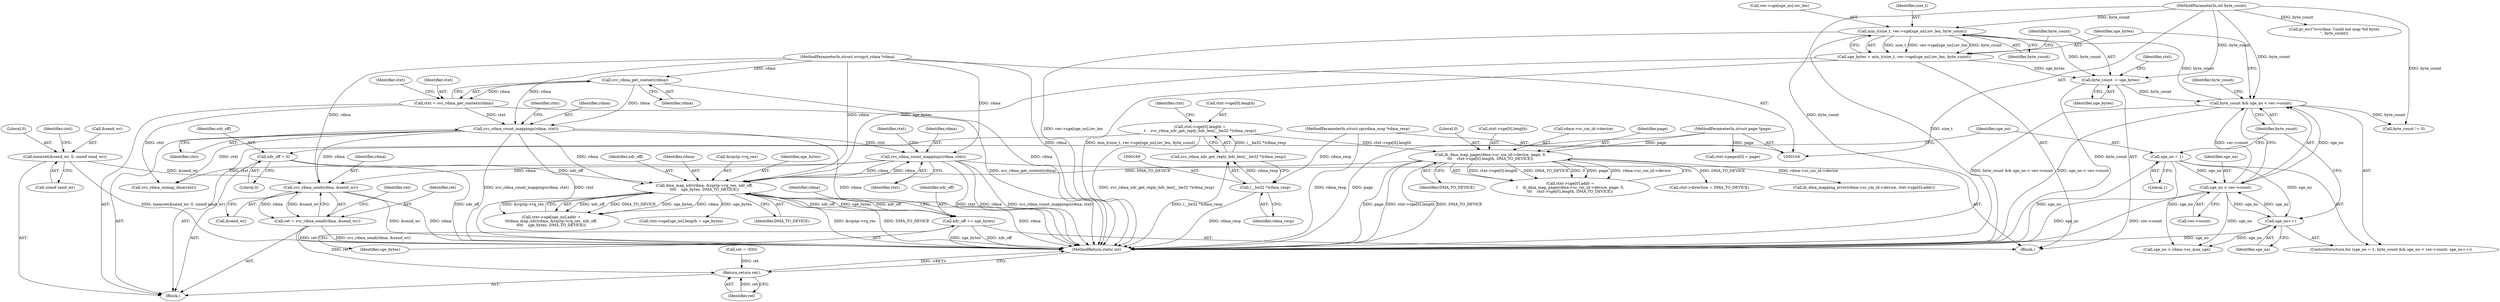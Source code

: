 digraph "1_linux_c70422f760c120480fee4de6c38804c72aa26bc1_32@API" {
"1000443" [label="(Call,svc_rdma_send(rdma, &send_wr))"];
"1000285" [label="(Call,svc_rdma_count_mappings(rdma, ctxt))"];
"1000258" [label="(Call,dma_map_xdr(rdma, &rqstp->rq_res, xdr_off,\n\t\t\t\t    sge_bytes, DMA_TO_DEVICE))"];
"1000210" [label="(Call,svc_rdma_count_mappings(rdma, ctxt))"];
"1000127" [label="(Call,svc_rdma_get_context(rdma))"];
"1000105" [label="(MethodParameterIn,struct svcxprt_rdma *rdma)"];
"1000125" [label="(Call,ctxt = svc_rdma_get_context(rdma))"];
"1000218" [label="(Call,xdr_off = 0)"];
"1000267" [label="(Call,xdr_off += sge_bytes)"];
"1000235" [label="(Call,sge_bytes = min_t(size_t, vec->sge[sge_no].iov_len, byte_count))"];
"1000237" [label="(Call,min_t(size_t, vec->sge[sge_no].iov_len, byte_count))"];
"1000225" [label="(Call,byte_count && sge_no < vec->count)"];
"1000247" [label="(Call,byte_count -= sge_bytes)"];
"1000110" [label="(MethodParameterIn,int byte_count)"];
"1000227" [label="(Call,sge_no < vec->count)"];
"1000222" [label="(Call,sge_no = 1)"];
"1000232" [label="(Call,sge_no++)"];
"1000179" [label="(Call,ib_dma_map_page(rdma->sc_cm_id->device, page, 0,\n\t\t\t    ctxt->sge[0].length, DMA_TO_DEVICE))"];
"1000107" [label="(MethodParameterIn,struct page *page)"];
"1000159" [label="(Call,ctxt->sge[0].length =\n\t    svc_rdma_xdr_get_reply_hdr_len((__be32 *)rdma_resp))"];
"1000167" [label="(Call,svc_rdma_xdr_get_reply_hdr_len((__be32 *)rdma_resp))"];
"1000168" [label="(Call,(__be32 *)rdma_resp)"];
"1000108" [label="(MethodParameterIn,struct rpcrdma_msg *rdma_resp)"];
"1000382" [label="(Call,memset(&send_wr, 0, sizeof send_wr))"];
"1000441" [label="(Call,ret = svc_rdma_send(rdma, &send_wr))"];
"1000458" [label="(Return,return ret;)"];
"1000441" [label="(Call,ret = svc_rdma_send(rdma, &send_wr))"];
"1000219" [label="(Identifier,xdr_off)"];
"1000264" [label="(Identifier,xdr_off)"];
"1000211" [label="(Identifier,rdma)"];
"1000246" [label="(Identifier,byte_count)"];
"1000160" [label="(Call,ctxt->sge[0].length)"];
"1000105" [label="(MethodParameterIn,struct svcxprt_rdma *rdma)"];
"1000224" [label="(Literal,1)"];
"1000167" [label="(Call,svc_rdma_xdr_get_reply_hdr_len((__be32 *)rdma_resp))"];
"1000210" [label="(Call,svc_rdma_count_mappings(rdma, ctxt))"];
"1000134" [label="(Call,ctxt->pages[0] = page)"];
"1000453" [label="(Call,svc_rdma_unmap_dma(ctxt))"];
"1000448" [label="(Identifier,ret)"];
"1000126" [label="(Identifier,ctxt)"];
"1000315" [label="(Call,pr_err(\"svcrdma: Could not map %d bytes\n\", byte_count))"];
"1000128" [label="(Identifier,rdma)"];
"1000458" [label="(Return,return ret;)"];
"1000107" [label="(MethodParameterIn,struct page *page)"];
"1000444" [label="(Identifier,rdma)"];
"1000225" [label="(Call,byte_count && sge_no < vec->count)"];
"1000285" [label="(Call,svc_rdma_count_mappings(rdma, ctxt))"];
"1000112" [label="(Block,)"];
"1000250" [label="(Call,ctxt->sge[sge_no].addr =\n\t\t\tdma_map_xdr(rdma, &rqstp->rq_res, xdr_off,\n\t\t\t\t    sge_bytes, DMA_TO_DEVICE))"];
"1000179" [label="(Call,ib_dma_map_page(rdma->sc_cm_id->device, page, 0,\n\t\t\t    ctxt->sge[0].length, DMA_TO_DEVICE))"];
"1000460" [label="(MethodReturn,static int)"];
"1000269" [label="(Identifier,sge_bytes)"];
"1000311" [label="(Call,byte_count != 0)"];
"1000235" [label="(Call,sge_bytes = min_t(size_t, vec->sge[sge_no].iov_len, byte_count))"];
"1000212" [label="(Identifier,ctxt)"];
"1000125" [label="(Call,ctxt = svc_rdma_get_context(rdma))"];
"1000312" [label="(Identifier,byte_count)"];
"1000226" [label="(Identifier,byte_count)"];
"1000186" [label="(Literal,0)"];
"1000110" [label="(MethodParameterIn,int byte_count)"];
"1000301" [label="(Call,ctxt->sge[sge_no].length = sge_bytes)"];
"1000287" [label="(Identifier,ctxt)"];
"1000382" [label="(Call,memset(&send_wr, 0, sizeof send_wr))"];
"1000248" [label="(Identifier,byte_count)"];
"1000259" [label="(Identifier,rdma)"];
"1000121" [label="(Call,ret = -EIO)"];
"1000108" [label="(MethodParameterIn,struct rpcrdma_msg *rdma_resp)"];
"1000194" [label="(Identifier,DMA_TO_DEVICE)"];
"1000445" [label="(Call,&send_wr)"];
"1000385" [label="(Literal,0)"];
"1000267" [label="(Call,xdr_off += sge_bytes)"];
"1000274" [label="(Identifier,rdma)"];
"1000232" [label="(Call,sge_no++)"];
"1000254" [label="(Identifier,ctxt)"];
"1000286" [label="(Identifier,rdma)"];
"1000159" [label="(Call,ctxt->sge[0].length =\n\t    svc_rdma_xdr_get_reply_hdr_len((__be32 *)rdma_resp))"];
"1000266" [label="(Identifier,DMA_TO_DEVICE)"];
"1000171" [label="(Call,ctxt->sge[0].addr =\n\t    ib_dma_map_page(rdma->sc_cm_id->device, page, 0,\n\t\t\t    ctxt->sge[0].length, DMA_TO_DEVICE))"];
"1000247" [label="(Call,byte_count -= sge_bytes)"];
"1000237" [label="(Call,min_t(size_t, vec->sge[sge_no].iov_len, byte_count))"];
"1000292" [label="(Identifier,ctxt)"];
"1000260" [label="(Call,&rqstp->rq_res)"];
"1000215" [label="(Identifier,ctxt)"];
"1000168" [label="(Call,(__be32 *)rdma_resp)"];
"1000222" [label="(Call,sge_no = 1)"];
"1000187" [label="(Call,ctxt->sge[0].length)"];
"1000227" [label="(Call,sge_no < vec->count)"];
"1000372" [label="(Call,sge_no > rdma->sc_max_sge)"];
"1000127" [label="(Call,svc_rdma_get_context(rdma))"];
"1000239" [label="(Call,vec->sge[sge_no].iov_len)"];
"1000221" [label="(ControlStructure,for (sge_no = 1; byte_count && sge_no < vec->count; sge_no++))"];
"1000459" [label="(Identifier,ret)"];
"1000443" [label="(Call,svc_rdma_send(rdma, &send_wr))"];
"1000218" [label="(Call,xdr_off = 0)"];
"1000386" [label="(Call,sizeof send_wr)"];
"1000213" [label="(Call,ctxt->direction = DMA_TO_DEVICE)"];
"1000175" [label="(Identifier,ctxt)"];
"1000170" [label="(Identifier,rdma_resp)"];
"1000265" [label="(Identifier,sge_bytes)"];
"1000268" [label="(Identifier,xdr_off)"];
"1000258" [label="(Call,dma_map_xdr(rdma, &rqstp->rq_res, xdr_off,\n\t\t\t\t    sge_bytes, DMA_TO_DEVICE))"];
"1000180" [label="(Call,rdma->sc_cm_id->device)"];
"1000220" [label="(Literal,0)"];
"1000185" [label="(Identifier,page)"];
"1000442" [label="(Identifier,ret)"];
"1000236" [label="(Identifier,sge_bytes)"];
"1000233" [label="(Identifier,sge_no)"];
"1000391" [label="(Identifier,ctxt)"];
"1000383" [label="(Call,&send_wr)"];
"1000228" [label="(Identifier,sge_no)"];
"1000196" [label="(Call,ib_dma_mapping_error(rdma->sc_cm_id->device, ctxt->sge[0].addr))"];
"1000223" [label="(Identifier,sge_no)"];
"1000238" [label="(Identifier,size_t)"];
"1000131" [label="(Identifier,ctxt)"];
"1000234" [label="(Block,)"];
"1000249" [label="(Identifier,sge_bytes)"];
"1000229" [label="(Call,vec->count)"];
"1000443" -> "1000441"  [label="AST: "];
"1000443" -> "1000445"  [label="CFG: "];
"1000444" -> "1000443"  [label="AST: "];
"1000445" -> "1000443"  [label="AST: "];
"1000441" -> "1000443"  [label="CFG: "];
"1000443" -> "1000460"  [label="DDG: &send_wr"];
"1000443" -> "1000460"  [label="DDG: rdma"];
"1000443" -> "1000441"  [label="DDG: rdma"];
"1000443" -> "1000441"  [label="DDG: &send_wr"];
"1000285" -> "1000443"  [label="DDG: rdma"];
"1000210" -> "1000443"  [label="DDG: rdma"];
"1000105" -> "1000443"  [label="DDG: rdma"];
"1000382" -> "1000443"  [label="DDG: &send_wr"];
"1000285" -> "1000234"  [label="AST: "];
"1000285" -> "1000287"  [label="CFG: "];
"1000286" -> "1000285"  [label="AST: "];
"1000287" -> "1000285"  [label="AST: "];
"1000292" -> "1000285"  [label="CFG: "];
"1000285" -> "1000460"  [label="DDG: rdma"];
"1000285" -> "1000460"  [label="DDG: svc_rdma_count_mappings(rdma, ctxt)"];
"1000285" -> "1000460"  [label="DDG: ctxt"];
"1000285" -> "1000258"  [label="DDG: rdma"];
"1000258" -> "1000285"  [label="DDG: rdma"];
"1000105" -> "1000285"  [label="DDG: rdma"];
"1000210" -> "1000285"  [label="DDG: ctxt"];
"1000285" -> "1000453"  [label="DDG: ctxt"];
"1000258" -> "1000250"  [label="AST: "];
"1000258" -> "1000266"  [label="CFG: "];
"1000259" -> "1000258"  [label="AST: "];
"1000260" -> "1000258"  [label="AST: "];
"1000264" -> "1000258"  [label="AST: "];
"1000265" -> "1000258"  [label="AST: "];
"1000266" -> "1000258"  [label="AST: "];
"1000250" -> "1000258"  [label="CFG: "];
"1000258" -> "1000460"  [label="DDG: rdma"];
"1000258" -> "1000460"  [label="DDG: &rqstp->rq_res"];
"1000258" -> "1000460"  [label="DDG: DMA_TO_DEVICE"];
"1000258" -> "1000250"  [label="DDG: xdr_off"];
"1000258" -> "1000250"  [label="DDG: DMA_TO_DEVICE"];
"1000258" -> "1000250"  [label="DDG: sge_bytes"];
"1000258" -> "1000250"  [label="DDG: rdma"];
"1000258" -> "1000250"  [label="DDG: &rqstp->rq_res"];
"1000210" -> "1000258"  [label="DDG: rdma"];
"1000105" -> "1000258"  [label="DDG: rdma"];
"1000218" -> "1000258"  [label="DDG: xdr_off"];
"1000267" -> "1000258"  [label="DDG: xdr_off"];
"1000235" -> "1000258"  [label="DDG: sge_bytes"];
"1000179" -> "1000258"  [label="DDG: DMA_TO_DEVICE"];
"1000258" -> "1000267"  [label="DDG: sge_bytes"];
"1000258" -> "1000267"  [label="DDG: xdr_off"];
"1000258" -> "1000301"  [label="DDG: sge_bytes"];
"1000210" -> "1000112"  [label="AST: "];
"1000210" -> "1000212"  [label="CFG: "];
"1000211" -> "1000210"  [label="AST: "];
"1000212" -> "1000210"  [label="AST: "];
"1000215" -> "1000210"  [label="CFG: "];
"1000210" -> "1000460"  [label="DDG: svc_rdma_count_mappings(rdma, ctxt)"];
"1000210" -> "1000460"  [label="DDG: ctxt"];
"1000210" -> "1000460"  [label="DDG: rdma"];
"1000127" -> "1000210"  [label="DDG: rdma"];
"1000105" -> "1000210"  [label="DDG: rdma"];
"1000125" -> "1000210"  [label="DDG: ctxt"];
"1000210" -> "1000453"  [label="DDG: ctxt"];
"1000127" -> "1000125"  [label="AST: "];
"1000127" -> "1000128"  [label="CFG: "];
"1000128" -> "1000127"  [label="AST: "];
"1000125" -> "1000127"  [label="CFG: "];
"1000127" -> "1000460"  [label="DDG: rdma"];
"1000127" -> "1000125"  [label="DDG: rdma"];
"1000105" -> "1000127"  [label="DDG: rdma"];
"1000105" -> "1000104"  [label="AST: "];
"1000105" -> "1000460"  [label="DDG: rdma"];
"1000125" -> "1000112"  [label="AST: "];
"1000126" -> "1000125"  [label="AST: "];
"1000131" -> "1000125"  [label="CFG: "];
"1000125" -> "1000460"  [label="DDG: svc_rdma_get_context(rdma)"];
"1000125" -> "1000453"  [label="DDG: ctxt"];
"1000218" -> "1000112"  [label="AST: "];
"1000218" -> "1000220"  [label="CFG: "];
"1000219" -> "1000218"  [label="AST: "];
"1000220" -> "1000218"  [label="AST: "];
"1000223" -> "1000218"  [label="CFG: "];
"1000218" -> "1000460"  [label="DDG: xdr_off"];
"1000267" -> "1000234"  [label="AST: "];
"1000267" -> "1000269"  [label="CFG: "];
"1000268" -> "1000267"  [label="AST: "];
"1000269" -> "1000267"  [label="AST: "];
"1000274" -> "1000267"  [label="CFG: "];
"1000267" -> "1000460"  [label="DDG: sge_bytes"];
"1000267" -> "1000460"  [label="DDG: xdr_off"];
"1000235" -> "1000234"  [label="AST: "];
"1000235" -> "1000237"  [label="CFG: "];
"1000236" -> "1000235"  [label="AST: "];
"1000237" -> "1000235"  [label="AST: "];
"1000248" -> "1000235"  [label="CFG: "];
"1000235" -> "1000460"  [label="DDG: min_t(size_t, vec->sge[sge_no].iov_len, byte_count)"];
"1000237" -> "1000235"  [label="DDG: size_t"];
"1000237" -> "1000235"  [label="DDG: vec->sge[sge_no].iov_len"];
"1000237" -> "1000235"  [label="DDG: byte_count"];
"1000235" -> "1000247"  [label="DDG: sge_bytes"];
"1000237" -> "1000246"  [label="CFG: "];
"1000238" -> "1000237"  [label="AST: "];
"1000239" -> "1000237"  [label="AST: "];
"1000246" -> "1000237"  [label="AST: "];
"1000237" -> "1000460"  [label="DDG: vec->sge[sge_no].iov_len"];
"1000237" -> "1000460"  [label="DDG: size_t"];
"1000225" -> "1000237"  [label="DDG: byte_count"];
"1000110" -> "1000237"  [label="DDG: byte_count"];
"1000237" -> "1000247"  [label="DDG: byte_count"];
"1000225" -> "1000221"  [label="AST: "];
"1000225" -> "1000226"  [label="CFG: "];
"1000225" -> "1000227"  [label="CFG: "];
"1000226" -> "1000225"  [label="AST: "];
"1000227" -> "1000225"  [label="AST: "];
"1000236" -> "1000225"  [label="CFG: "];
"1000312" -> "1000225"  [label="CFG: "];
"1000225" -> "1000460"  [label="DDG: byte_count && sge_no < vec->count"];
"1000225" -> "1000460"  [label="DDG: sge_no < vec->count"];
"1000247" -> "1000225"  [label="DDG: byte_count"];
"1000110" -> "1000225"  [label="DDG: byte_count"];
"1000227" -> "1000225"  [label="DDG: sge_no"];
"1000227" -> "1000225"  [label="DDG: vec->count"];
"1000225" -> "1000311"  [label="DDG: byte_count"];
"1000247" -> "1000234"  [label="AST: "];
"1000247" -> "1000249"  [label="CFG: "];
"1000248" -> "1000247"  [label="AST: "];
"1000249" -> "1000247"  [label="AST: "];
"1000254" -> "1000247"  [label="CFG: "];
"1000247" -> "1000460"  [label="DDG: byte_count"];
"1000110" -> "1000247"  [label="DDG: byte_count"];
"1000110" -> "1000104"  [label="AST: "];
"1000110" -> "1000460"  [label="DDG: byte_count"];
"1000110" -> "1000311"  [label="DDG: byte_count"];
"1000110" -> "1000315"  [label="DDG: byte_count"];
"1000227" -> "1000229"  [label="CFG: "];
"1000228" -> "1000227"  [label="AST: "];
"1000229" -> "1000227"  [label="AST: "];
"1000227" -> "1000460"  [label="DDG: sge_no"];
"1000227" -> "1000460"  [label="DDG: vec->count"];
"1000222" -> "1000227"  [label="DDG: sge_no"];
"1000232" -> "1000227"  [label="DDG: sge_no"];
"1000227" -> "1000232"  [label="DDG: sge_no"];
"1000227" -> "1000372"  [label="DDG: sge_no"];
"1000222" -> "1000221"  [label="AST: "];
"1000222" -> "1000224"  [label="CFG: "];
"1000223" -> "1000222"  [label="AST: "];
"1000224" -> "1000222"  [label="AST: "];
"1000226" -> "1000222"  [label="CFG: "];
"1000222" -> "1000460"  [label="DDG: sge_no"];
"1000222" -> "1000232"  [label="DDG: sge_no"];
"1000222" -> "1000372"  [label="DDG: sge_no"];
"1000232" -> "1000221"  [label="AST: "];
"1000232" -> "1000233"  [label="CFG: "];
"1000233" -> "1000232"  [label="AST: "];
"1000226" -> "1000232"  [label="CFG: "];
"1000232" -> "1000460"  [label="DDG: sge_no"];
"1000232" -> "1000372"  [label="DDG: sge_no"];
"1000179" -> "1000171"  [label="AST: "];
"1000179" -> "1000194"  [label="CFG: "];
"1000180" -> "1000179"  [label="AST: "];
"1000185" -> "1000179"  [label="AST: "];
"1000186" -> "1000179"  [label="AST: "];
"1000187" -> "1000179"  [label="AST: "];
"1000194" -> "1000179"  [label="AST: "];
"1000171" -> "1000179"  [label="CFG: "];
"1000179" -> "1000460"  [label="DDG: ctxt->sge[0].length"];
"1000179" -> "1000460"  [label="DDG: DMA_TO_DEVICE"];
"1000179" -> "1000460"  [label="DDG: page"];
"1000179" -> "1000171"  [label="DDG: ctxt->sge[0].length"];
"1000179" -> "1000171"  [label="DDG: DMA_TO_DEVICE"];
"1000179" -> "1000171"  [label="DDG: 0"];
"1000179" -> "1000171"  [label="DDG: page"];
"1000179" -> "1000171"  [label="DDG: rdma->sc_cm_id->device"];
"1000107" -> "1000179"  [label="DDG: page"];
"1000159" -> "1000179"  [label="DDG: ctxt->sge[0].length"];
"1000179" -> "1000196"  [label="DDG: rdma->sc_cm_id->device"];
"1000179" -> "1000213"  [label="DDG: DMA_TO_DEVICE"];
"1000107" -> "1000104"  [label="AST: "];
"1000107" -> "1000460"  [label="DDG: page"];
"1000107" -> "1000134"  [label="DDG: page"];
"1000159" -> "1000112"  [label="AST: "];
"1000159" -> "1000167"  [label="CFG: "];
"1000160" -> "1000159"  [label="AST: "];
"1000167" -> "1000159"  [label="AST: "];
"1000175" -> "1000159"  [label="CFG: "];
"1000159" -> "1000460"  [label="DDG: svc_rdma_xdr_get_reply_hdr_len((__be32 *)rdma_resp)"];
"1000167" -> "1000159"  [label="DDG: (__be32 *)rdma_resp"];
"1000167" -> "1000168"  [label="CFG: "];
"1000168" -> "1000167"  [label="AST: "];
"1000167" -> "1000460"  [label="DDG: (__be32 *)rdma_resp"];
"1000168" -> "1000167"  [label="DDG: rdma_resp"];
"1000168" -> "1000170"  [label="CFG: "];
"1000169" -> "1000168"  [label="AST: "];
"1000170" -> "1000168"  [label="AST: "];
"1000168" -> "1000460"  [label="DDG: rdma_resp"];
"1000108" -> "1000168"  [label="DDG: rdma_resp"];
"1000108" -> "1000104"  [label="AST: "];
"1000108" -> "1000460"  [label="DDG: rdma_resp"];
"1000382" -> "1000112"  [label="AST: "];
"1000382" -> "1000386"  [label="CFG: "];
"1000383" -> "1000382"  [label="AST: "];
"1000385" -> "1000382"  [label="AST: "];
"1000386" -> "1000382"  [label="AST: "];
"1000391" -> "1000382"  [label="CFG: "];
"1000382" -> "1000460"  [label="DDG: memset(&send_wr, 0, sizeof send_wr)"];
"1000441" -> "1000112"  [label="AST: "];
"1000442" -> "1000441"  [label="AST: "];
"1000448" -> "1000441"  [label="CFG: "];
"1000441" -> "1000460"  [label="DDG: ret"];
"1000441" -> "1000460"  [label="DDG: svc_rdma_send(rdma, &send_wr)"];
"1000441" -> "1000458"  [label="DDG: ret"];
"1000458" -> "1000112"  [label="AST: "];
"1000458" -> "1000459"  [label="CFG: "];
"1000459" -> "1000458"  [label="AST: "];
"1000460" -> "1000458"  [label="CFG: "];
"1000458" -> "1000460"  [label="DDG: <RET>"];
"1000459" -> "1000458"  [label="DDG: ret"];
"1000121" -> "1000458"  [label="DDG: ret"];
}
